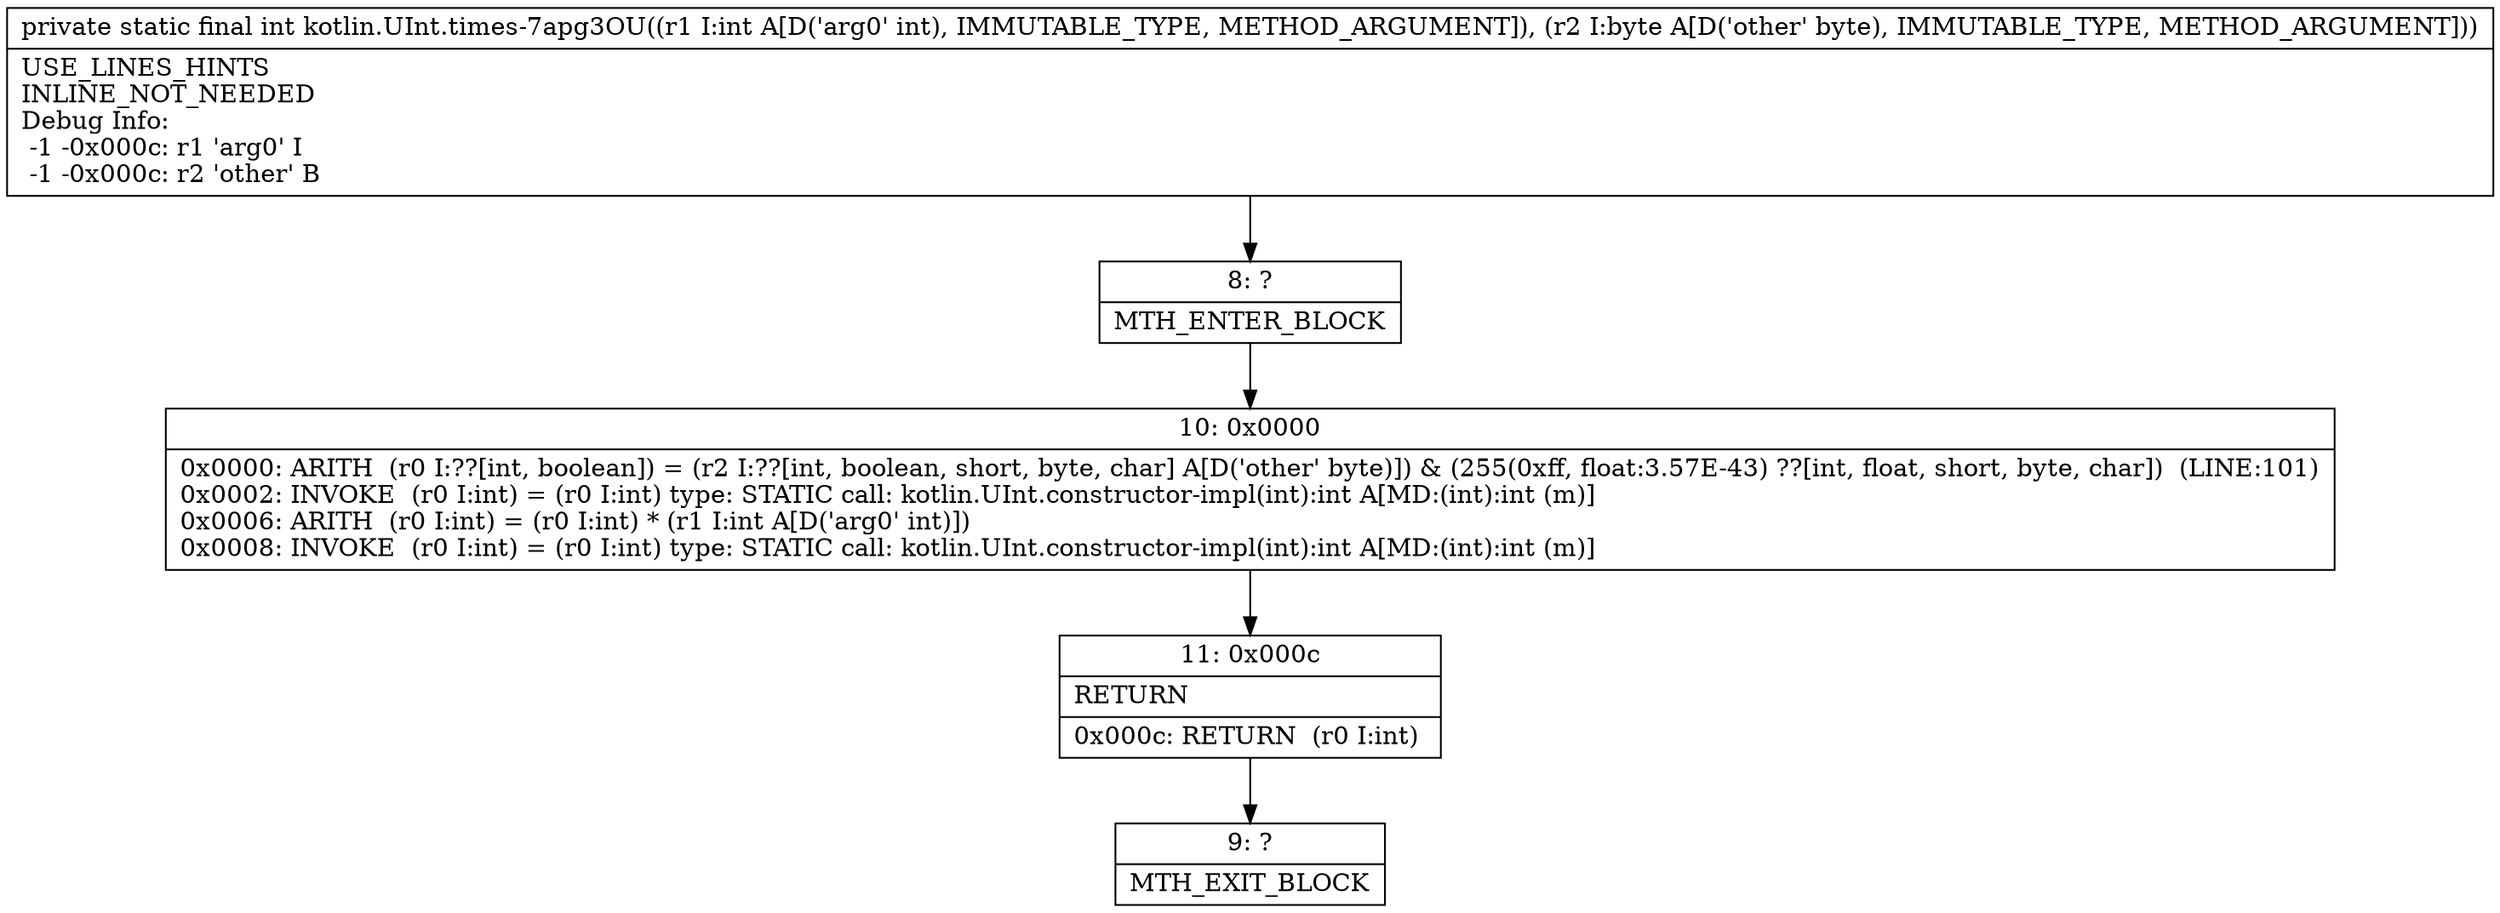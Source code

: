 digraph "CFG forkotlin.UInt.times\-7apg3OU(IB)I" {
Node_8 [shape=record,label="{8\:\ ?|MTH_ENTER_BLOCK\l}"];
Node_10 [shape=record,label="{10\:\ 0x0000|0x0000: ARITH  (r0 I:??[int, boolean]) = (r2 I:??[int, boolean, short, byte, char] A[D('other' byte)]) & (255(0xff, float:3.57E\-43) ??[int, float, short, byte, char])  (LINE:101)\l0x0002: INVOKE  (r0 I:int) = (r0 I:int) type: STATIC call: kotlin.UInt.constructor\-impl(int):int A[MD:(int):int (m)]\l0x0006: ARITH  (r0 I:int) = (r0 I:int) * (r1 I:int A[D('arg0' int)]) \l0x0008: INVOKE  (r0 I:int) = (r0 I:int) type: STATIC call: kotlin.UInt.constructor\-impl(int):int A[MD:(int):int (m)]\l}"];
Node_11 [shape=record,label="{11\:\ 0x000c|RETURN\l|0x000c: RETURN  (r0 I:int) \l}"];
Node_9 [shape=record,label="{9\:\ ?|MTH_EXIT_BLOCK\l}"];
MethodNode[shape=record,label="{private static final int kotlin.UInt.times\-7apg3OU((r1 I:int A[D('arg0' int), IMMUTABLE_TYPE, METHOD_ARGUMENT]), (r2 I:byte A[D('other' byte), IMMUTABLE_TYPE, METHOD_ARGUMENT]))  | USE_LINES_HINTS\lINLINE_NOT_NEEDED\lDebug Info:\l  \-1 \-0x000c: r1 'arg0' I\l  \-1 \-0x000c: r2 'other' B\l}"];
MethodNode -> Node_8;Node_8 -> Node_10;
Node_10 -> Node_11;
Node_11 -> Node_9;
}

